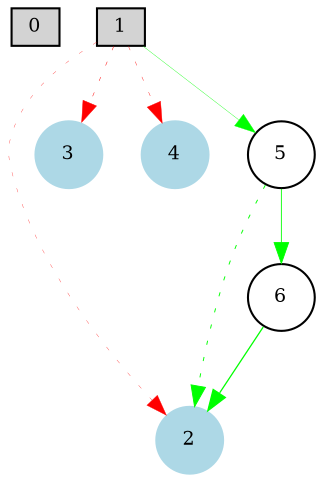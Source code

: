 digraph {
	node [fontsize=9 height=0.2 shape=circle width=0.2]
		0 [shape=box style=filled]
		1 [shape=box style=filled]
		2 [color=lightblue style=filled]
		3 [color=lightblue style=filled]
		4 [color=lightblue style=filled]
			1 -> 2 [color=red penwidth=0.14304513794 style=dotted]
			1 -> 3 [color=red penwidth=0.229340038418 style=dotted]
			5 -> 6 [color=green penwidth=0.411168732127 style=solid]
			1 -> 4 [color=red penwidth=0.187459333546 style=dotted]
			1 -> 5 [color=green penwidth=0.170675846946 style=solid]
			6 -> 2 [color=green penwidth=0.611510822435 style=solid]
			5 -> 2 [color=green penwidth=0.453190187363 style=dotted]
}